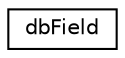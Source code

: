 digraph "Graphical Class Hierarchy"
{
 // INTERACTIVE_SVG=YES
 // LATEX_PDF_SIZE
  edge [fontname="Helvetica",fontsize="10",labelfontname="Helvetica",labelfontsize="10"];
  node [fontname="Helvetica",fontsize="10",shape=record];
  rankdir="LR";
  Node0 [label="dbField",height=0.2,width=0.4,color="black", fillcolor="white", style="filled",URL="$structdbField.html",tooltip=" "];
}
